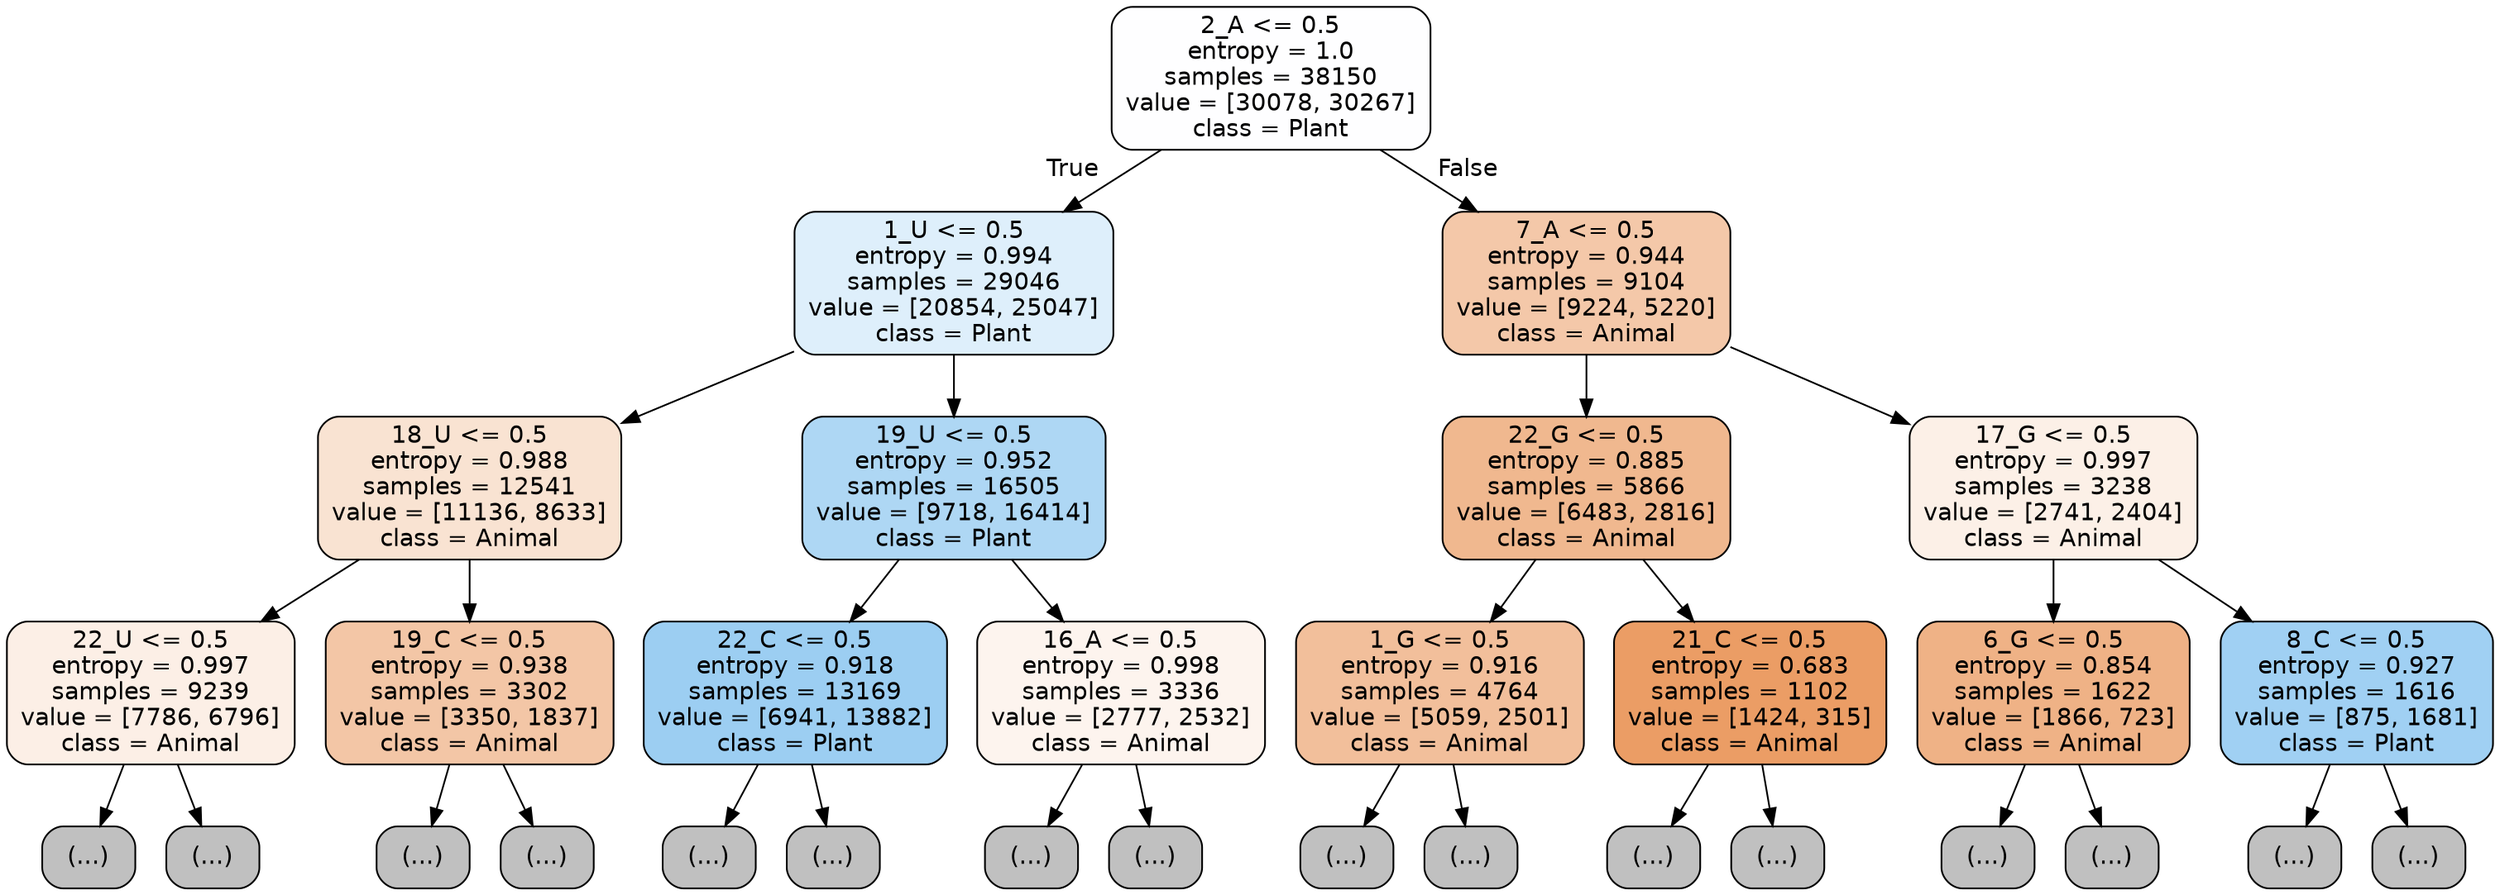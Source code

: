 digraph Tree {
node [shape=box, style="filled, rounded", color="black", fontname="helvetica"] ;
edge [fontname="helvetica"] ;
0 [label="2_A <= 0.5\nentropy = 1.0\nsamples = 38150\nvalue = [30078, 30267]\nclass = Plant", fillcolor="#fefeff"] ;
1 [label="1_U <= 0.5\nentropy = 0.994\nsamples = 29046\nvalue = [20854, 25047]\nclass = Plant", fillcolor="#deeffb"] ;
0 -> 1 [labeldistance=2.5, labelangle=45, headlabel="True"] ;
2 [label="18_U <= 0.5\nentropy = 0.988\nsamples = 12541\nvalue = [11136, 8633]\nclass = Animal", fillcolor="#f9e3d2"] ;
1 -> 2 ;
3 [label="22_U <= 0.5\nentropy = 0.997\nsamples = 9239\nvalue = [7786, 6796]\nclass = Animal", fillcolor="#fcefe6"] ;
2 -> 3 ;
4 [label="(...)", fillcolor="#C0C0C0"] ;
3 -> 4 ;
4651 [label="(...)", fillcolor="#C0C0C0"] ;
3 -> 4651 ;
5190 [label="19_C <= 0.5\nentropy = 0.938\nsamples = 3302\nvalue = [3350, 1837]\nclass = Animal", fillcolor="#f3c6a6"] ;
2 -> 5190 ;
5191 [label="(...)", fillcolor="#C0C0C0"] ;
5190 -> 5191 ;
6554 [label="(...)", fillcolor="#C0C0C0"] ;
5190 -> 6554 ;
7051 [label="19_U <= 0.5\nentropy = 0.952\nsamples = 16505\nvalue = [9718, 16414]\nclass = Plant", fillcolor="#aed7f4"] ;
1 -> 7051 ;
7052 [label="22_C <= 0.5\nentropy = 0.918\nsamples = 13169\nvalue = [6941, 13882]\nclass = Plant", fillcolor="#9ccef2"] ;
7051 -> 7052 ;
7053 [label="(...)", fillcolor="#C0C0C0"] ;
7052 -> 7053 ;
11104 [label="(...)", fillcolor="#C0C0C0"] ;
7052 -> 11104 ;
11631 [label="16_A <= 0.5\nentropy = 0.998\nsamples = 3336\nvalue = [2777, 2532]\nclass = Animal", fillcolor="#fdf4ee"] ;
7051 -> 11631 ;
11632 [label="(...)", fillcolor="#C0C0C0"] ;
11631 -> 11632 ;
12793 [label="(...)", fillcolor="#C0C0C0"] ;
11631 -> 12793 ;
13170 [label="7_A <= 0.5\nentropy = 0.944\nsamples = 9104\nvalue = [9224, 5220]\nclass = Animal", fillcolor="#f4c8a9"] ;
0 -> 13170 [labeldistance=2.5, labelangle=-45, headlabel="False"] ;
13171 [label="22_G <= 0.5\nentropy = 0.885\nsamples = 5866\nvalue = [6483, 2816]\nclass = Animal", fillcolor="#f0b88f"] ;
13170 -> 13171 ;
13172 [label="1_G <= 0.5\nentropy = 0.916\nsamples = 4764\nvalue = [5059, 2501]\nclass = Animal", fillcolor="#f2bf9b"] ;
13171 -> 13172 ;
13173 [label="(...)", fillcolor="#C0C0C0"] ;
13172 -> 13173 ;
15278 [label="(...)", fillcolor="#C0C0C0"] ;
13172 -> 15278 ;
15681 [label="21_C <= 0.5\nentropy = 0.683\nsamples = 1102\nvalue = [1424, 315]\nclass = Animal", fillcolor="#eb9d65"] ;
13171 -> 15681 ;
15682 [label="(...)", fillcolor="#C0C0C0"] ;
15681 -> 15682 ;
15987 [label="(...)", fillcolor="#C0C0C0"] ;
15681 -> 15987 ;
16074 [label="17_G <= 0.5\nentropy = 0.997\nsamples = 3238\nvalue = [2741, 2404]\nclass = Animal", fillcolor="#fcf0e7"] ;
13170 -> 16074 ;
16075 [label="6_G <= 0.5\nentropy = 0.854\nsamples = 1622\nvalue = [1866, 723]\nclass = Animal", fillcolor="#efb286"] ;
16074 -> 16075 ;
16076 [label="(...)", fillcolor="#C0C0C0"] ;
16075 -> 16076 ;
16565 [label="(...)", fillcolor="#C0C0C0"] ;
16075 -> 16565 ;
16764 [label="8_C <= 0.5\nentropy = 0.927\nsamples = 1616\nvalue = [875, 1681]\nclass = Plant", fillcolor="#a0d0f3"] ;
16074 -> 16764 ;
16765 [label="(...)", fillcolor="#C0C0C0"] ;
16764 -> 16765 ;
16986 [label="(...)", fillcolor="#C0C0C0"] ;
16764 -> 16986 ;
}